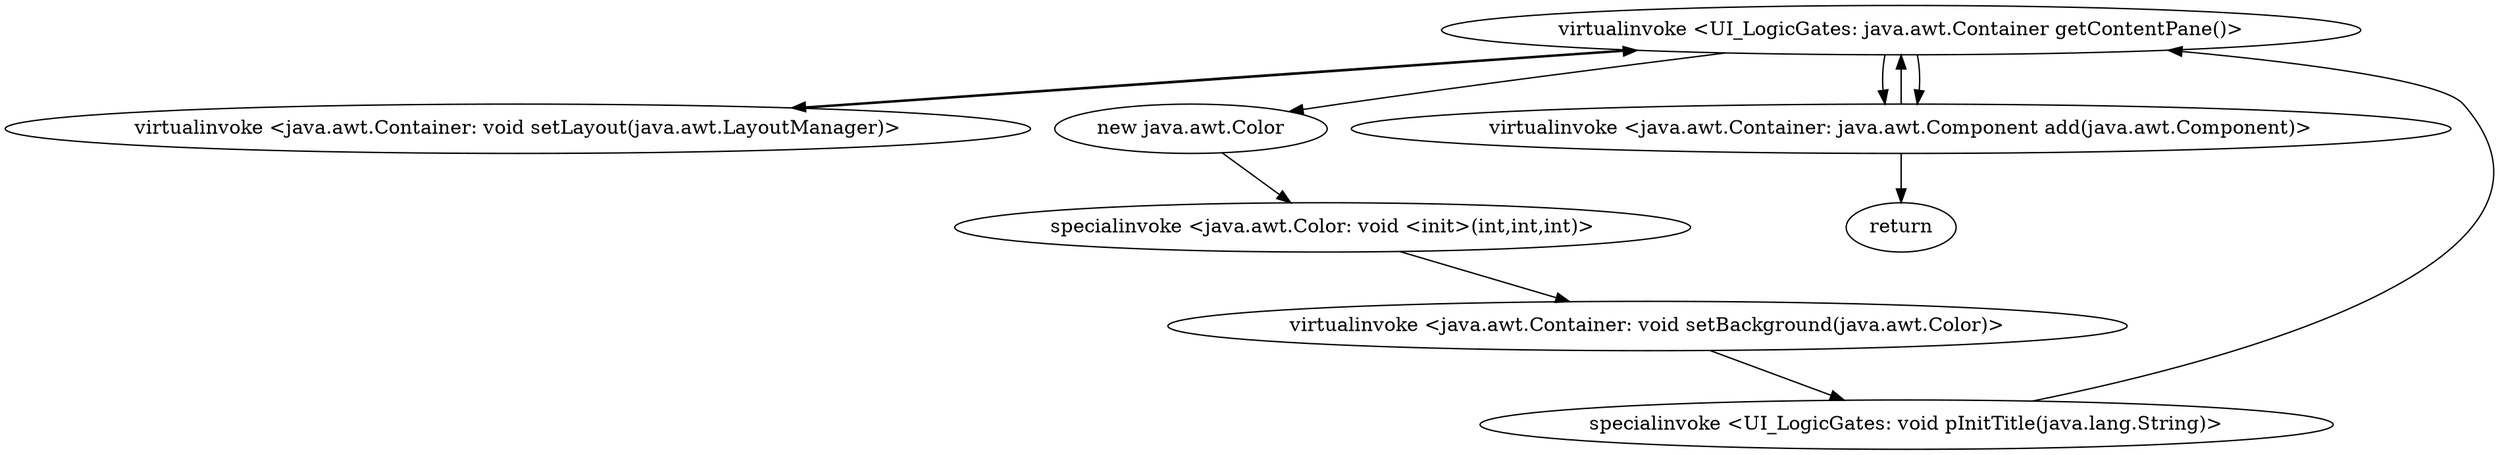 digraph "" {
"virtualinvoke <UI_LogicGates: java.awt.Container getContentPane()>";
 "virtualinvoke <UI_LogicGates: java.awt.Container getContentPane()>"->"virtualinvoke <java.awt.Container: void setLayout(java.awt.LayoutManager)>";
 "virtualinvoke <java.awt.Container: void setLayout(java.awt.LayoutManager)>"->"virtualinvoke <UI_LogicGates: java.awt.Container getContentPane()>";
 "virtualinvoke <UI_LogicGates: java.awt.Container getContentPane()>"->"new java.awt.Color";
 "new java.awt.Color"->"specialinvoke <java.awt.Color: void <init>(int,int,int)>";
 "specialinvoke <java.awt.Color: void <init>(int,int,int)>"->"virtualinvoke <java.awt.Container: void setBackground(java.awt.Color)>";
 "virtualinvoke <java.awt.Container: void setBackground(java.awt.Color)>"->"specialinvoke <UI_LogicGates: void pInitTitle(java.lang.String)>";
 "specialinvoke <UI_LogicGates: void pInitTitle(java.lang.String)>"->"virtualinvoke <UI_LogicGates: java.awt.Container getContentPane()>";
 "virtualinvoke <UI_LogicGates: java.awt.Container getContentPane()>"->"virtualinvoke <java.awt.Container: java.awt.Component add(java.awt.Component)>";
 "virtualinvoke <java.awt.Container: java.awt.Component add(java.awt.Component)>"->"virtualinvoke <UI_LogicGates: java.awt.Container getContentPane()>";
 "virtualinvoke <UI_LogicGates: java.awt.Container getContentPane()>"->"virtualinvoke <java.awt.Container: java.awt.Component add(java.awt.Component)>";
 "virtualinvoke <java.awt.Container: java.awt.Component add(java.awt.Component)>"->"return";
}
